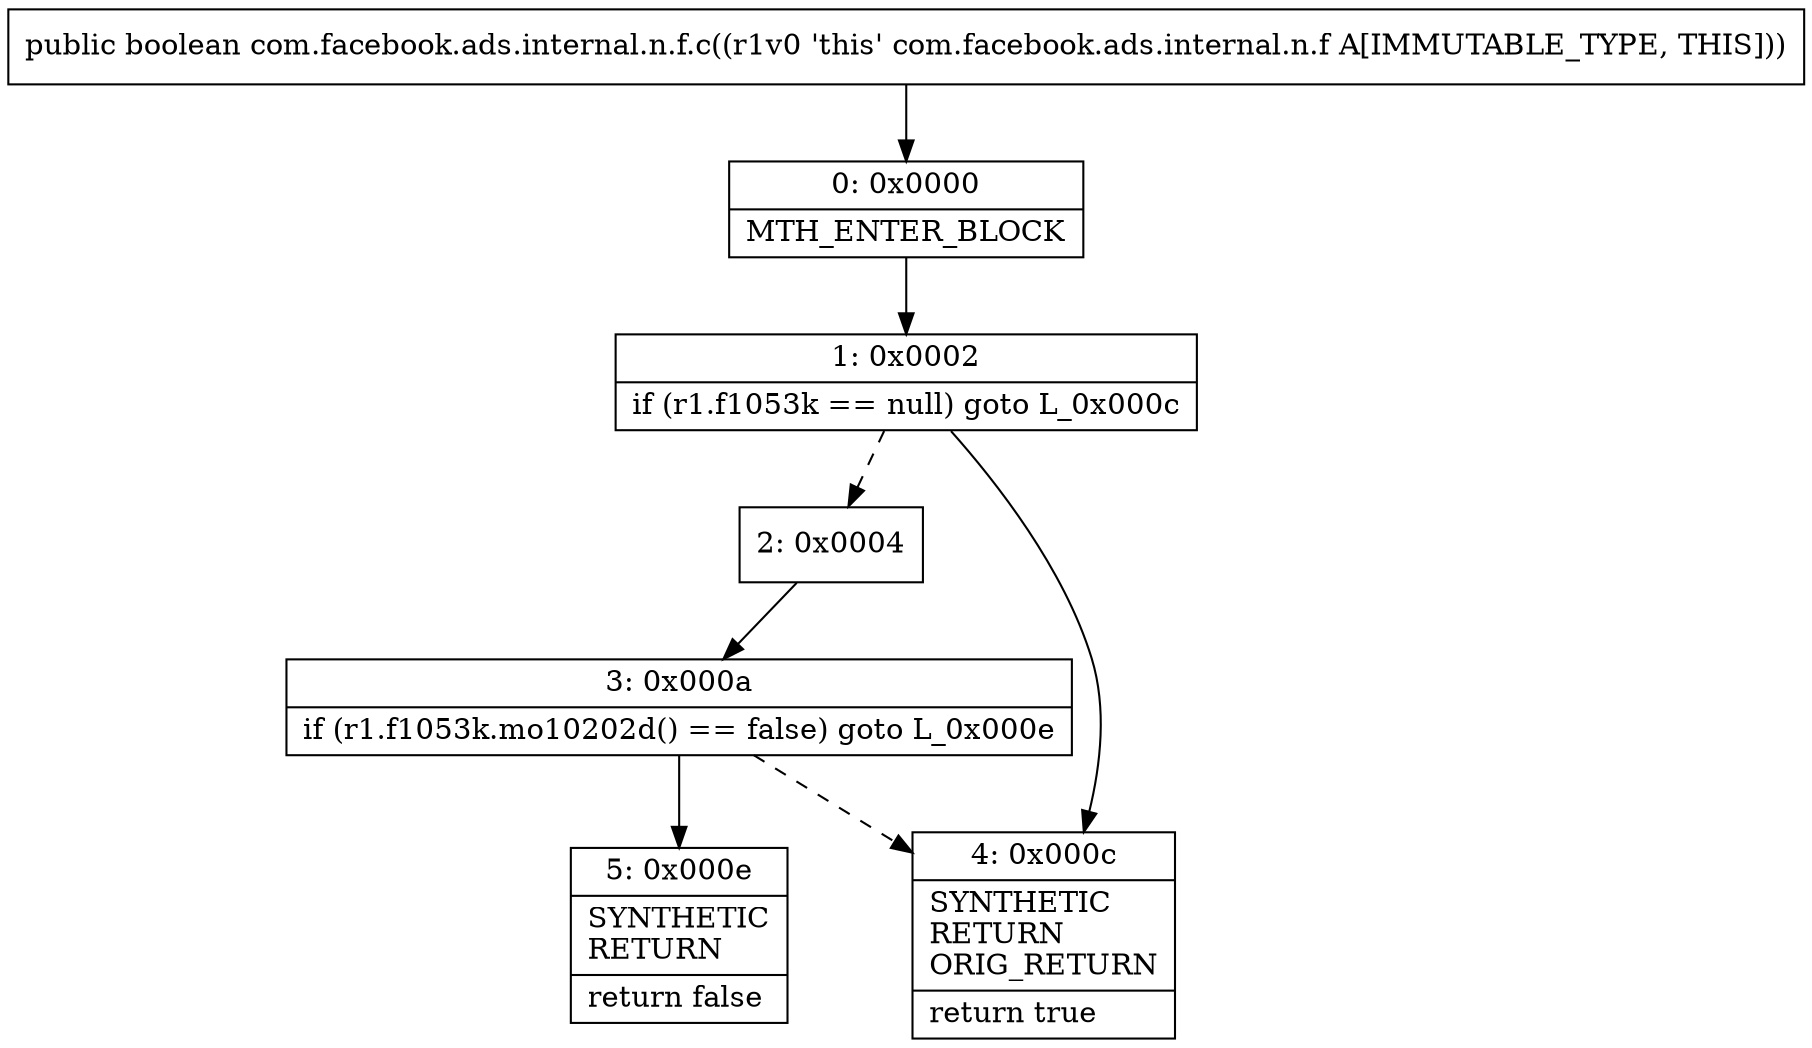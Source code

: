digraph "CFG forcom.facebook.ads.internal.n.f.c()Z" {
Node_0 [shape=record,label="{0\:\ 0x0000|MTH_ENTER_BLOCK\l}"];
Node_1 [shape=record,label="{1\:\ 0x0002|if (r1.f1053k == null) goto L_0x000c\l}"];
Node_2 [shape=record,label="{2\:\ 0x0004}"];
Node_3 [shape=record,label="{3\:\ 0x000a|if (r1.f1053k.mo10202d() == false) goto L_0x000e\l}"];
Node_4 [shape=record,label="{4\:\ 0x000c|SYNTHETIC\lRETURN\lORIG_RETURN\l|return true\l}"];
Node_5 [shape=record,label="{5\:\ 0x000e|SYNTHETIC\lRETURN\l|return false\l}"];
MethodNode[shape=record,label="{public boolean com.facebook.ads.internal.n.f.c((r1v0 'this' com.facebook.ads.internal.n.f A[IMMUTABLE_TYPE, THIS])) }"];
MethodNode -> Node_0;
Node_0 -> Node_1;
Node_1 -> Node_2[style=dashed];
Node_1 -> Node_4;
Node_2 -> Node_3;
Node_3 -> Node_4[style=dashed];
Node_3 -> Node_5;
}

